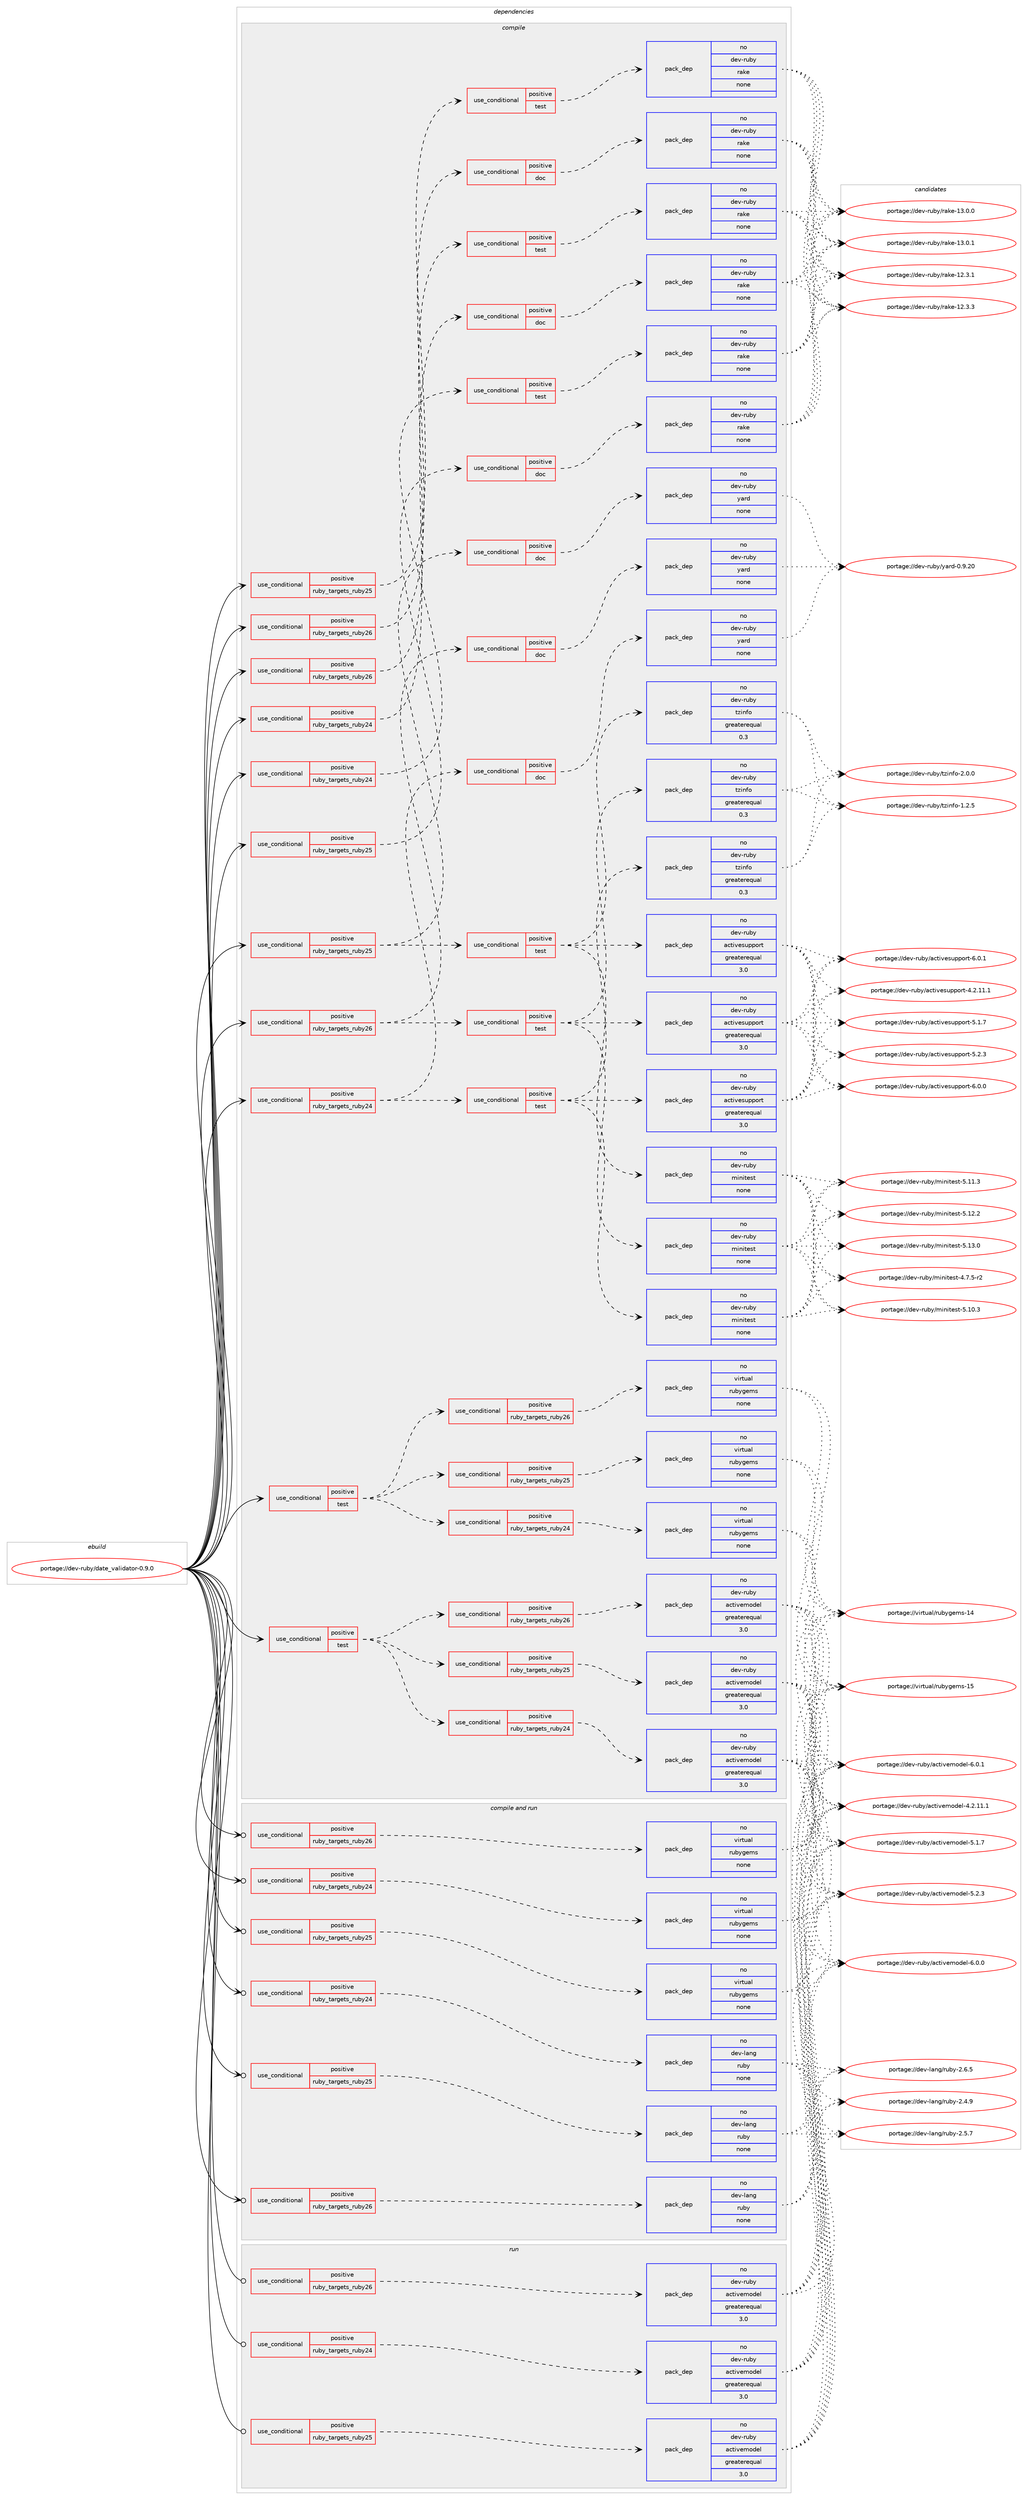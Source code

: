 digraph prolog {

# *************
# Graph options
# *************

newrank=true;
concentrate=true;
compound=true;
graph [rankdir=LR,fontname=Helvetica,fontsize=10,ranksep=1.5];#, ranksep=2.5, nodesep=0.2];
edge  [arrowhead=vee];
node  [fontname=Helvetica,fontsize=10];

# **********
# The ebuild
# **********

subgraph cluster_leftcol {
color=gray;
rank=same;
label=<<i>ebuild</i>>;
id [label="portage://dev-ruby/date_validator-0.9.0", color=red, width=4, href="../dev-ruby/date_validator-0.9.0.svg"];
}

# ****************
# The dependencies
# ****************

subgraph cluster_midcol {
color=gray;
label=<<i>dependencies</i>>;
subgraph cluster_compile {
fillcolor="#eeeeee";
style=filled;
label=<<i>compile</i>>;
subgraph cond50348 {
dependency217628 [label=<<TABLE BORDER="0" CELLBORDER="1" CELLSPACING="0" CELLPADDING="4"><TR><TD ROWSPAN="3" CELLPADDING="10">use_conditional</TD></TR><TR><TD>positive</TD></TR><TR><TD>ruby_targets_ruby24</TD></TR></TABLE>>, shape=none, color=red];
subgraph cond50349 {
dependency217629 [label=<<TABLE BORDER="0" CELLBORDER="1" CELLSPACING="0" CELLPADDING="4"><TR><TD ROWSPAN="3" CELLPADDING="10">use_conditional</TD></TR><TR><TD>positive</TD></TR><TR><TD>doc</TD></TR></TABLE>>, shape=none, color=red];
subgraph pack163799 {
dependency217630 [label=<<TABLE BORDER="0" CELLBORDER="1" CELLSPACING="0" CELLPADDING="4" WIDTH="220"><TR><TD ROWSPAN="6" CELLPADDING="30">pack_dep</TD></TR><TR><TD WIDTH="110">no</TD></TR><TR><TD>dev-ruby</TD></TR><TR><TD>rake</TD></TR><TR><TD>none</TD></TR><TR><TD></TD></TR></TABLE>>, shape=none, color=blue];
}
dependency217629:e -> dependency217630:w [weight=20,style="dashed",arrowhead="vee"];
}
dependency217628:e -> dependency217629:w [weight=20,style="dashed",arrowhead="vee"];
}
id:e -> dependency217628:w [weight=20,style="solid",arrowhead="vee"];
subgraph cond50350 {
dependency217631 [label=<<TABLE BORDER="0" CELLBORDER="1" CELLSPACING="0" CELLPADDING="4"><TR><TD ROWSPAN="3" CELLPADDING="10">use_conditional</TD></TR><TR><TD>positive</TD></TR><TR><TD>ruby_targets_ruby24</TD></TR></TABLE>>, shape=none, color=red];
subgraph cond50351 {
dependency217632 [label=<<TABLE BORDER="0" CELLBORDER="1" CELLSPACING="0" CELLPADDING="4"><TR><TD ROWSPAN="3" CELLPADDING="10">use_conditional</TD></TR><TR><TD>positive</TD></TR><TR><TD>test</TD></TR></TABLE>>, shape=none, color=red];
subgraph pack163800 {
dependency217633 [label=<<TABLE BORDER="0" CELLBORDER="1" CELLSPACING="0" CELLPADDING="4" WIDTH="220"><TR><TD ROWSPAN="6" CELLPADDING="30">pack_dep</TD></TR><TR><TD WIDTH="110">no</TD></TR><TR><TD>dev-ruby</TD></TR><TR><TD>minitest</TD></TR><TR><TD>none</TD></TR><TR><TD></TD></TR></TABLE>>, shape=none, color=blue];
}
dependency217632:e -> dependency217633:w [weight=20,style="dashed",arrowhead="vee"];
subgraph pack163801 {
dependency217634 [label=<<TABLE BORDER="0" CELLBORDER="1" CELLSPACING="0" CELLPADDING="4" WIDTH="220"><TR><TD ROWSPAN="6" CELLPADDING="30">pack_dep</TD></TR><TR><TD WIDTH="110">no</TD></TR><TR><TD>dev-ruby</TD></TR><TR><TD>tzinfo</TD></TR><TR><TD>greaterequal</TD></TR><TR><TD>0.3</TD></TR></TABLE>>, shape=none, color=blue];
}
dependency217632:e -> dependency217634:w [weight=20,style="dashed",arrowhead="vee"];
subgraph pack163802 {
dependency217635 [label=<<TABLE BORDER="0" CELLBORDER="1" CELLSPACING="0" CELLPADDING="4" WIDTH="220"><TR><TD ROWSPAN="6" CELLPADDING="30">pack_dep</TD></TR><TR><TD WIDTH="110">no</TD></TR><TR><TD>dev-ruby</TD></TR><TR><TD>activesupport</TD></TR><TR><TD>greaterequal</TD></TR><TR><TD>3.0</TD></TR></TABLE>>, shape=none, color=blue];
}
dependency217632:e -> dependency217635:w [weight=20,style="dashed",arrowhead="vee"];
}
dependency217631:e -> dependency217632:w [weight=20,style="dashed",arrowhead="vee"];
subgraph cond50352 {
dependency217636 [label=<<TABLE BORDER="0" CELLBORDER="1" CELLSPACING="0" CELLPADDING="4"><TR><TD ROWSPAN="3" CELLPADDING="10">use_conditional</TD></TR><TR><TD>positive</TD></TR><TR><TD>doc</TD></TR></TABLE>>, shape=none, color=red];
subgraph pack163803 {
dependency217637 [label=<<TABLE BORDER="0" CELLBORDER="1" CELLSPACING="0" CELLPADDING="4" WIDTH="220"><TR><TD ROWSPAN="6" CELLPADDING="30">pack_dep</TD></TR><TR><TD WIDTH="110">no</TD></TR><TR><TD>dev-ruby</TD></TR><TR><TD>yard</TD></TR><TR><TD>none</TD></TR><TR><TD></TD></TR></TABLE>>, shape=none, color=blue];
}
dependency217636:e -> dependency217637:w [weight=20,style="dashed",arrowhead="vee"];
}
dependency217631:e -> dependency217636:w [weight=20,style="dashed",arrowhead="vee"];
}
id:e -> dependency217631:w [weight=20,style="solid",arrowhead="vee"];
subgraph cond50353 {
dependency217638 [label=<<TABLE BORDER="0" CELLBORDER="1" CELLSPACING="0" CELLPADDING="4"><TR><TD ROWSPAN="3" CELLPADDING="10">use_conditional</TD></TR><TR><TD>positive</TD></TR><TR><TD>ruby_targets_ruby24</TD></TR></TABLE>>, shape=none, color=red];
subgraph cond50354 {
dependency217639 [label=<<TABLE BORDER="0" CELLBORDER="1" CELLSPACING="0" CELLPADDING="4"><TR><TD ROWSPAN="3" CELLPADDING="10">use_conditional</TD></TR><TR><TD>positive</TD></TR><TR><TD>test</TD></TR></TABLE>>, shape=none, color=red];
subgraph pack163804 {
dependency217640 [label=<<TABLE BORDER="0" CELLBORDER="1" CELLSPACING="0" CELLPADDING="4" WIDTH="220"><TR><TD ROWSPAN="6" CELLPADDING="30">pack_dep</TD></TR><TR><TD WIDTH="110">no</TD></TR><TR><TD>dev-ruby</TD></TR><TR><TD>rake</TD></TR><TR><TD>none</TD></TR><TR><TD></TD></TR></TABLE>>, shape=none, color=blue];
}
dependency217639:e -> dependency217640:w [weight=20,style="dashed",arrowhead="vee"];
}
dependency217638:e -> dependency217639:w [weight=20,style="dashed",arrowhead="vee"];
}
id:e -> dependency217638:w [weight=20,style="solid",arrowhead="vee"];
subgraph cond50355 {
dependency217641 [label=<<TABLE BORDER="0" CELLBORDER="1" CELLSPACING="0" CELLPADDING="4"><TR><TD ROWSPAN="3" CELLPADDING="10">use_conditional</TD></TR><TR><TD>positive</TD></TR><TR><TD>ruby_targets_ruby25</TD></TR></TABLE>>, shape=none, color=red];
subgraph cond50356 {
dependency217642 [label=<<TABLE BORDER="0" CELLBORDER="1" CELLSPACING="0" CELLPADDING="4"><TR><TD ROWSPAN="3" CELLPADDING="10">use_conditional</TD></TR><TR><TD>positive</TD></TR><TR><TD>doc</TD></TR></TABLE>>, shape=none, color=red];
subgraph pack163805 {
dependency217643 [label=<<TABLE BORDER="0" CELLBORDER="1" CELLSPACING="0" CELLPADDING="4" WIDTH="220"><TR><TD ROWSPAN="6" CELLPADDING="30">pack_dep</TD></TR><TR><TD WIDTH="110">no</TD></TR><TR><TD>dev-ruby</TD></TR><TR><TD>rake</TD></TR><TR><TD>none</TD></TR><TR><TD></TD></TR></TABLE>>, shape=none, color=blue];
}
dependency217642:e -> dependency217643:w [weight=20,style="dashed",arrowhead="vee"];
}
dependency217641:e -> dependency217642:w [weight=20,style="dashed",arrowhead="vee"];
}
id:e -> dependency217641:w [weight=20,style="solid",arrowhead="vee"];
subgraph cond50357 {
dependency217644 [label=<<TABLE BORDER="0" CELLBORDER="1" CELLSPACING="0" CELLPADDING="4"><TR><TD ROWSPAN="3" CELLPADDING="10">use_conditional</TD></TR><TR><TD>positive</TD></TR><TR><TD>ruby_targets_ruby25</TD></TR></TABLE>>, shape=none, color=red];
subgraph cond50358 {
dependency217645 [label=<<TABLE BORDER="0" CELLBORDER="1" CELLSPACING="0" CELLPADDING="4"><TR><TD ROWSPAN="3" CELLPADDING="10">use_conditional</TD></TR><TR><TD>positive</TD></TR><TR><TD>test</TD></TR></TABLE>>, shape=none, color=red];
subgraph pack163806 {
dependency217646 [label=<<TABLE BORDER="0" CELLBORDER="1" CELLSPACING="0" CELLPADDING="4" WIDTH="220"><TR><TD ROWSPAN="6" CELLPADDING="30">pack_dep</TD></TR><TR><TD WIDTH="110">no</TD></TR><TR><TD>dev-ruby</TD></TR><TR><TD>minitest</TD></TR><TR><TD>none</TD></TR><TR><TD></TD></TR></TABLE>>, shape=none, color=blue];
}
dependency217645:e -> dependency217646:w [weight=20,style="dashed",arrowhead="vee"];
subgraph pack163807 {
dependency217647 [label=<<TABLE BORDER="0" CELLBORDER="1" CELLSPACING="0" CELLPADDING="4" WIDTH="220"><TR><TD ROWSPAN="6" CELLPADDING="30">pack_dep</TD></TR><TR><TD WIDTH="110">no</TD></TR><TR><TD>dev-ruby</TD></TR><TR><TD>tzinfo</TD></TR><TR><TD>greaterequal</TD></TR><TR><TD>0.3</TD></TR></TABLE>>, shape=none, color=blue];
}
dependency217645:e -> dependency217647:w [weight=20,style="dashed",arrowhead="vee"];
subgraph pack163808 {
dependency217648 [label=<<TABLE BORDER="0" CELLBORDER="1" CELLSPACING="0" CELLPADDING="4" WIDTH="220"><TR><TD ROWSPAN="6" CELLPADDING="30">pack_dep</TD></TR><TR><TD WIDTH="110">no</TD></TR><TR><TD>dev-ruby</TD></TR><TR><TD>activesupport</TD></TR><TR><TD>greaterequal</TD></TR><TR><TD>3.0</TD></TR></TABLE>>, shape=none, color=blue];
}
dependency217645:e -> dependency217648:w [weight=20,style="dashed",arrowhead="vee"];
}
dependency217644:e -> dependency217645:w [weight=20,style="dashed",arrowhead="vee"];
subgraph cond50359 {
dependency217649 [label=<<TABLE BORDER="0" CELLBORDER="1" CELLSPACING="0" CELLPADDING="4"><TR><TD ROWSPAN="3" CELLPADDING="10">use_conditional</TD></TR><TR><TD>positive</TD></TR><TR><TD>doc</TD></TR></TABLE>>, shape=none, color=red];
subgraph pack163809 {
dependency217650 [label=<<TABLE BORDER="0" CELLBORDER="1" CELLSPACING="0" CELLPADDING="4" WIDTH="220"><TR><TD ROWSPAN="6" CELLPADDING="30">pack_dep</TD></TR><TR><TD WIDTH="110">no</TD></TR><TR><TD>dev-ruby</TD></TR><TR><TD>yard</TD></TR><TR><TD>none</TD></TR><TR><TD></TD></TR></TABLE>>, shape=none, color=blue];
}
dependency217649:e -> dependency217650:w [weight=20,style="dashed",arrowhead="vee"];
}
dependency217644:e -> dependency217649:w [weight=20,style="dashed",arrowhead="vee"];
}
id:e -> dependency217644:w [weight=20,style="solid",arrowhead="vee"];
subgraph cond50360 {
dependency217651 [label=<<TABLE BORDER="0" CELLBORDER="1" CELLSPACING="0" CELLPADDING="4"><TR><TD ROWSPAN="3" CELLPADDING="10">use_conditional</TD></TR><TR><TD>positive</TD></TR><TR><TD>ruby_targets_ruby25</TD></TR></TABLE>>, shape=none, color=red];
subgraph cond50361 {
dependency217652 [label=<<TABLE BORDER="0" CELLBORDER="1" CELLSPACING="0" CELLPADDING="4"><TR><TD ROWSPAN="3" CELLPADDING="10">use_conditional</TD></TR><TR><TD>positive</TD></TR><TR><TD>test</TD></TR></TABLE>>, shape=none, color=red];
subgraph pack163810 {
dependency217653 [label=<<TABLE BORDER="0" CELLBORDER="1" CELLSPACING="0" CELLPADDING="4" WIDTH="220"><TR><TD ROWSPAN="6" CELLPADDING="30">pack_dep</TD></TR><TR><TD WIDTH="110">no</TD></TR><TR><TD>dev-ruby</TD></TR><TR><TD>rake</TD></TR><TR><TD>none</TD></TR><TR><TD></TD></TR></TABLE>>, shape=none, color=blue];
}
dependency217652:e -> dependency217653:w [weight=20,style="dashed",arrowhead="vee"];
}
dependency217651:e -> dependency217652:w [weight=20,style="dashed",arrowhead="vee"];
}
id:e -> dependency217651:w [weight=20,style="solid",arrowhead="vee"];
subgraph cond50362 {
dependency217654 [label=<<TABLE BORDER="0" CELLBORDER="1" CELLSPACING="0" CELLPADDING="4"><TR><TD ROWSPAN="3" CELLPADDING="10">use_conditional</TD></TR><TR><TD>positive</TD></TR><TR><TD>ruby_targets_ruby26</TD></TR></TABLE>>, shape=none, color=red];
subgraph cond50363 {
dependency217655 [label=<<TABLE BORDER="0" CELLBORDER="1" CELLSPACING="0" CELLPADDING="4"><TR><TD ROWSPAN="3" CELLPADDING="10">use_conditional</TD></TR><TR><TD>positive</TD></TR><TR><TD>doc</TD></TR></TABLE>>, shape=none, color=red];
subgraph pack163811 {
dependency217656 [label=<<TABLE BORDER="0" CELLBORDER="1" CELLSPACING="0" CELLPADDING="4" WIDTH="220"><TR><TD ROWSPAN="6" CELLPADDING="30">pack_dep</TD></TR><TR><TD WIDTH="110">no</TD></TR><TR><TD>dev-ruby</TD></TR><TR><TD>rake</TD></TR><TR><TD>none</TD></TR><TR><TD></TD></TR></TABLE>>, shape=none, color=blue];
}
dependency217655:e -> dependency217656:w [weight=20,style="dashed",arrowhead="vee"];
}
dependency217654:e -> dependency217655:w [weight=20,style="dashed",arrowhead="vee"];
}
id:e -> dependency217654:w [weight=20,style="solid",arrowhead="vee"];
subgraph cond50364 {
dependency217657 [label=<<TABLE BORDER="0" CELLBORDER="1" CELLSPACING="0" CELLPADDING="4"><TR><TD ROWSPAN="3" CELLPADDING="10">use_conditional</TD></TR><TR><TD>positive</TD></TR><TR><TD>ruby_targets_ruby26</TD></TR></TABLE>>, shape=none, color=red];
subgraph cond50365 {
dependency217658 [label=<<TABLE BORDER="0" CELLBORDER="1" CELLSPACING="0" CELLPADDING="4"><TR><TD ROWSPAN="3" CELLPADDING="10">use_conditional</TD></TR><TR><TD>positive</TD></TR><TR><TD>test</TD></TR></TABLE>>, shape=none, color=red];
subgraph pack163812 {
dependency217659 [label=<<TABLE BORDER="0" CELLBORDER="1" CELLSPACING="0" CELLPADDING="4" WIDTH="220"><TR><TD ROWSPAN="6" CELLPADDING="30">pack_dep</TD></TR><TR><TD WIDTH="110">no</TD></TR><TR><TD>dev-ruby</TD></TR><TR><TD>minitest</TD></TR><TR><TD>none</TD></TR><TR><TD></TD></TR></TABLE>>, shape=none, color=blue];
}
dependency217658:e -> dependency217659:w [weight=20,style="dashed",arrowhead="vee"];
subgraph pack163813 {
dependency217660 [label=<<TABLE BORDER="0" CELLBORDER="1" CELLSPACING="0" CELLPADDING="4" WIDTH="220"><TR><TD ROWSPAN="6" CELLPADDING="30">pack_dep</TD></TR><TR><TD WIDTH="110">no</TD></TR><TR><TD>dev-ruby</TD></TR><TR><TD>tzinfo</TD></TR><TR><TD>greaterequal</TD></TR><TR><TD>0.3</TD></TR></TABLE>>, shape=none, color=blue];
}
dependency217658:e -> dependency217660:w [weight=20,style="dashed",arrowhead="vee"];
subgraph pack163814 {
dependency217661 [label=<<TABLE BORDER="0" CELLBORDER="1" CELLSPACING="0" CELLPADDING="4" WIDTH="220"><TR><TD ROWSPAN="6" CELLPADDING="30">pack_dep</TD></TR><TR><TD WIDTH="110">no</TD></TR><TR><TD>dev-ruby</TD></TR><TR><TD>activesupport</TD></TR><TR><TD>greaterequal</TD></TR><TR><TD>3.0</TD></TR></TABLE>>, shape=none, color=blue];
}
dependency217658:e -> dependency217661:w [weight=20,style="dashed",arrowhead="vee"];
}
dependency217657:e -> dependency217658:w [weight=20,style="dashed",arrowhead="vee"];
subgraph cond50366 {
dependency217662 [label=<<TABLE BORDER="0" CELLBORDER="1" CELLSPACING="0" CELLPADDING="4"><TR><TD ROWSPAN="3" CELLPADDING="10">use_conditional</TD></TR><TR><TD>positive</TD></TR><TR><TD>doc</TD></TR></TABLE>>, shape=none, color=red];
subgraph pack163815 {
dependency217663 [label=<<TABLE BORDER="0" CELLBORDER="1" CELLSPACING="0" CELLPADDING="4" WIDTH="220"><TR><TD ROWSPAN="6" CELLPADDING="30">pack_dep</TD></TR><TR><TD WIDTH="110">no</TD></TR><TR><TD>dev-ruby</TD></TR><TR><TD>yard</TD></TR><TR><TD>none</TD></TR><TR><TD></TD></TR></TABLE>>, shape=none, color=blue];
}
dependency217662:e -> dependency217663:w [weight=20,style="dashed",arrowhead="vee"];
}
dependency217657:e -> dependency217662:w [weight=20,style="dashed",arrowhead="vee"];
}
id:e -> dependency217657:w [weight=20,style="solid",arrowhead="vee"];
subgraph cond50367 {
dependency217664 [label=<<TABLE BORDER="0" CELLBORDER="1" CELLSPACING="0" CELLPADDING="4"><TR><TD ROWSPAN="3" CELLPADDING="10">use_conditional</TD></TR><TR><TD>positive</TD></TR><TR><TD>ruby_targets_ruby26</TD></TR></TABLE>>, shape=none, color=red];
subgraph cond50368 {
dependency217665 [label=<<TABLE BORDER="0" CELLBORDER="1" CELLSPACING="0" CELLPADDING="4"><TR><TD ROWSPAN="3" CELLPADDING="10">use_conditional</TD></TR><TR><TD>positive</TD></TR><TR><TD>test</TD></TR></TABLE>>, shape=none, color=red];
subgraph pack163816 {
dependency217666 [label=<<TABLE BORDER="0" CELLBORDER="1" CELLSPACING="0" CELLPADDING="4" WIDTH="220"><TR><TD ROWSPAN="6" CELLPADDING="30">pack_dep</TD></TR><TR><TD WIDTH="110">no</TD></TR><TR><TD>dev-ruby</TD></TR><TR><TD>rake</TD></TR><TR><TD>none</TD></TR><TR><TD></TD></TR></TABLE>>, shape=none, color=blue];
}
dependency217665:e -> dependency217666:w [weight=20,style="dashed",arrowhead="vee"];
}
dependency217664:e -> dependency217665:w [weight=20,style="dashed",arrowhead="vee"];
}
id:e -> dependency217664:w [weight=20,style="solid",arrowhead="vee"];
subgraph cond50369 {
dependency217667 [label=<<TABLE BORDER="0" CELLBORDER="1" CELLSPACING="0" CELLPADDING="4"><TR><TD ROWSPAN="3" CELLPADDING="10">use_conditional</TD></TR><TR><TD>positive</TD></TR><TR><TD>test</TD></TR></TABLE>>, shape=none, color=red];
subgraph cond50370 {
dependency217668 [label=<<TABLE BORDER="0" CELLBORDER="1" CELLSPACING="0" CELLPADDING="4"><TR><TD ROWSPAN="3" CELLPADDING="10">use_conditional</TD></TR><TR><TD>positive</TD></TR><TR><TD>ruby_targets_ruby24</TD></TR></TABLE>>, shape=none, color=red];
subgraph pack163817 {
dependency217669 [label=<<TABLE BORDER="0" CELLBORDER="1" CELLSPACING="0" CELLPADDING="4" WIDTH="220"><TR><TD ROWSPAN="6" CELLPADDING="30">pack_dep</TD></TR><TR><TD WIDTH="110">no</TD></TR><TR><TD>dev-ruby</TD></TR><TR><TD>activemodel</TD></TR><TR><TD>greaterequal</TD></TR><TR><TD>3.0</TD></TR></TABLE>>, shape=none, color=blue];
}
dependency217668:e -> dependency217669:w [weight=20,style="dashed",arrowhead="vee"];
}
dependency217667:e -> dependency217668:w [weight=20,style="dashed",arrowhead="vee"];
subgraph cond50371 {
dependency217670 [label=<<TABLE BORDER="0" CELLBORDER="1" CELLSPACING="0" CELLPADDING="4"><TR><TD ROWSPAN="3" CELLPADDING="10">use_conditional</TD></TR><TR><TD>positive</TD></TR><TR><TD>ruby_targets_ruby25</TD></TR></TABLE>>, shape=none, color=red];
subgraph pack163818 {
dependency217671 [label=<<TABLE BORDER="0" CELLBORDER="1" CELLSPACING="0" CELLPADDING="4" WIDTH="220"><TR><TD ROWSPAN="6" CELLPADDING="30">pack_dep</TD></TR><TR><TD WIDTH="110">no</TD></TR><TR><TD>dev-ruby</TD></TR><TR><TD>activemodel</TD></TR><TR><TD>greaterequal</TD></TR><TR><TD>3.0</TD></TR></TABLE>>, shape=none, color=blue];
}
dependency217670:e -> dependency217671:w [weight=20,style="dashed",arrowhead="vee"];
}
dependency217667:e -> dependency217670:w [weight=20,style="dashed",arrowhead="vee"];
subgraph cond50372 {
dependency217672 [label=<<TABLE BORDER="0" CELLBORDER="1" CELLSPACING="0" CELLPADDING="4"><TR><TD ROWSPAN="3" CELLPADDING="10">use_conditional</TD></TR><TR><TD>positive</TD></TR><TR><TD>ruby_targets_ruby26</TD></TR></TABLE>>, shape=none, color=red];
subgraph pack163819 {
dependency217673 [label=<<TABLE BORDER="0" CELLBORDER="1" CELLSPACING="0" CELLPADDING="4" WIDTH="220"><TR><TD ROWSPAN="6" CELLPADDING="30">pack_dep</TD></TR><TR><TD WIDTH="110">no</TD></TR><TR><TD>dev-ruby</TD></TR><TR><TD>activemodel</TD></TR><TR><TD>greaterequal</TD></TR><TR><TD>3.0</TD></TR></TABLE>>, shape=none, color=blue];
}
dependency217672:e -> dependency217673:w [weight=20,style="dashed",arrowhead="vee"];
}
dependency217667:e -> dependency217672:w [weight=20,style="dashed",arrowhead="vee"];
}
id:e -> dependency217667:w [weight=20,style="solid",arrowhead="vee"];
subgraph cond50373 {
dependency217674 [label=<<TABLE BORDER="0" CELLBORDER="1" CELLSPACING="0" CELLPADDING="4"><TR><TD ROWSPAN="3" CELLPADDING="10">use_conditional</TD></TR><TR><TD>positive</TD></TR><TR><TD>test</TD></TR></TABLE>>, shape=none, color=red];
subgraph cond50374 {
dependency217675 [label=<<TABLE BORDER="0" CELLBORDER="1" CELLSPACING="0" CELLPADDING="4"><TR><TD ROWSPAN="3" CELLPADDING="10">use_conditional</TD></TR><TR><TD>positive</TD></TR><TR><TD>ruby_targets_ruby24</TD></TR></TABLE>>, shape=none, color=red];
subgraph pack163820 {
dependency217676 [label=<<TABLE BORDER="0" CELLBORDER="1" CELLSPACING="0" CELLPADDING="4" WIDTH="220"><TR><TD ROWSPAN="6" CELLPADDING="30">pack_dep</TD></TR><TR><TD WIDTH="110">no</TD></TR><TR><TD>virtual</TD></TR><TR><TD>rubygems</TD></TR><TR><TD>none</TD></TR><TR><TD></TD></TR></TABLE>>, shape=none, color=blue];
}
dependency217675:e -> dependency217676:w [weight=20,style="dashed",arrowhead="vee"];
}
dependency217674:e -> dependency217675:w [weight=20,style="dashed",arrowhead="vee"];
subgraph cond50375 {
dependency217677 [label=<<TABLE BORDER="0" CELLBORDER="1" CELLSPACING="0" CELLPADDING="4"><TR><TD ROWSPAN="3" CELLPADDING="10">use_conditional</TD></TR><TR><TD>positive</TD></TR><TR><TD>ruby_targets_ruby25</TD></TR></TABLE>>, shape=none, color=red];
subgraph pack163821 {
dependency217678 [label=<<TABLE BORDER="0" CELLBORDER="1" CELLSPACING="0" CELLPADDING="4" WIDTH="220"><TR><TD ROWSPAN="6" CELLPADDING="30">pack_dep</TD></TR><TR><TD WIDTH="110">no</TD></TR><TR><TD>virtual</TD></TR><TR><TD>rubygems</TD></TR><TR><TD>none</TD></TR><TR><TD></TD></TR></TABLE>>, shape=none, color=blue];
}
dependency217677:e -> dependency217678:w [weight=20,style="dashed",arrowhead="vee"];
}
dependency217674:e -> dependency217677:w [weight=20,style="dashed",arrowhead="vee"];
subgraph cond50376 {
dependency217679 [label=<<TABLE BORDER="0" CELLBORDER="1" CELLSPACING="0" CELLPADDING="4"><TR><TD ROWSPAN="3" CELLPADDING="10">use_conditional</TD></TR><TR><TD>positive</TD></TR><TR><TD>ruby_targets_ruby26</TD></TR></TABLE>>, shape=none, color=red];
subgraph pack163822 {
dependency217680 [label=<<TABLE BORDER="0" CELLBORDER="1" CELLSPACING="0" CELLPADDING="4" WIDTH="220"><TR><TD ROWSPAN="6" CELLPADDING="30">pack_dep</TD></TR><TR><TD WIDTH="110">no</TD></TR><TR><TD>virtual</TD></TR><TR><TD>rubygems</TD></TR><TR><TD>none</TD></TR><TR><TD></TD></TR></TABLE>>, shape=none, color=blue];
}
dependency217679:e -> dependency217680:w [weight=20,style="dashed",arrowhead="vee"];
}
dependency217674:e -> dependency217679:w [weight=20,style="dashed",arrowhead="vee"];
}
id:e -> dependency217674:w [weight=20,style="solid",arrowhead="vee"];
}
subgraph cluster_compileandrun {
fillcolor="#eeeeee";
style=filled;
label=<<i>compile and run</i>>;
subgraph cond50377 {
dependency217681 [label=<<TABLE BORDER="0" CELLBORDER="1" CELLSPACING="0" CELLPADDING="4"><TR><TD ROWSPAN="3" CELLPADDING="10">use_conditional</TD></TR><TR><TD>positive</TD></TR><TR><TD>ruby_targets_ruby24</TD></TR></TABLE>>, shape=none, color=red];
subgraph pack163823 {
dependency217682 [label=<<TABLE BORDER="0" CELLBORDER="1" CELLSPACING="0" CELLPADDING="4" WIDTH="220"><TR><TD ROWSPAN="6" CELLPADDING="30">pack_dep</TD></TR><TR><TD WIDTH="110">no</TD></TR><TR><TD>dev-lang</TD></TR><TR><TD>ruby</TD></TR><TR><TD>none</TD></TR><TR><TD></TD></TR></TABLE>>, shape=none, color=blue];
}
dependency217681:e -> dependency217682:w [weight=20,style="dashed",arrowhead="vee"];
}
id:e -> dependency217681:w [weight=20,style="solid",arrowhead="odotvee"];
subgraph cond50378 {
dependency217683 [label=<<TABLE BORDER="0" CELLBORDER="1" CELLSPACING="0" CELLPADDING="4"><TR><TD ROWSPAN="3" CELLPADDING="10">use_conditional</TD></TR><TR><TD>positive</TD></TR><TR><TD>ruby_targets_ruby24</TD></TR></TABLE>>, shape=none, color=red];
subgraph pack163824 {
dependency217684 [label=<<TABLE BORDER="0" CELLBORDER="1" CELLSPACING="0" CELLPADDING="4" WIDTH="220"><TR><TD ROWSPAN="6" CELLPADDING="30">pack_dep</TD></TR><TR><TD WIDTH="110">no</TD></TR><TR><TD>virtual</TD></TR><TR><TD>rubygems</TD></TR><TR><TD>none</TD></TR><TR><TD></TD></TR></TABLE>>, shape=none, color=blue];
}
dependency217683:e -> dependency217684:w [weight=20,style="dashed",arrowhead="vee"];
}
id:e -> dependency217683:w [weight=20,style="solid",arrowhead="odotvee"];
subgraph cond50379 {
dependency217685 [label=<<TABLE BORDER="0" CELLBORDER="1" CELLSPACING="0" CELLPADDING="4"><TR><TD ROWSPAN="3" CELLPADDING="10">use_conditional</TD></TR><TR><TD>positive</TD></TR><TR><TD>ruby_targets_ruby25</TD></TR></TABLE>>, shape=none, color=red];
subgraph pack163825 {
dependency217686 [label=<<TABLE BORDER="0" CELLBORDER="1" CELLSPACING="0" CELLPADDING="4" WIDTH="220"><TR><TD ROWSPAN="6" CELLPADDING="30">pack_dep</TD></TR><TR><TD WIDTH="110">no</TD></TR><TR><TD>dev-lang</TD></TR><TR><TD>ruby</TD></TR><TR><TD>none</TD></TR><TR><TD></TD></TR></TABLE>>, shape=none, color=blue];
}
dependency217685:e -> dependency217686:w [weight=20,style="dashed",arrowhead="vee"];
}
id:e -> dependency217685:w [weight=20,style="solid",arrowhead="odotvee"];
subgraph cond50380 {
dependency217687 [label=<<TABLE BORDER="0" CELLBORDER="1" CELLSPACING="0" CELLPADDING="4"><TR><TD ROWSPAN="3" CELLPADDING="10">use_conditional</TD></TR><TR><TD>positive</TD></TR><TR><TD>ruby_targets_ruby25</TD></TR></TABLE>>, shape=none, color=red];
subgraph pack163826 {
dependency217688 [label=<<TABLE BORDER="0" CELLBORDER="1" CELLSPACING="0" CELLPADDING="4" WIDTH="220"><TR><TD ROWSPAN="6" CELLPADDING="30">pack_dep</TD></TR><TR><TD WIDTH="110">no</TD></TR><TR><TD>virtual</TD></TR><TR><TD>rubygems</TD></TR><TR><TD>none</TD></TR><TR><TD></TD></TR></TABLE>>, shape=none, color=blue];
}
dependency217687:e -> dependency217688:w [weight=20,style="dashed",arrowhead="vee"];
}
id:e -> dependency217687:w [weight=20,style="solid",arrowhead="odotvee"];
subgraph cond50381 {
dependency217689 [label=<<TABLE BORDER="0" CELLBORDER="1" CELLSPACING="0" CELLPADDING="4"><TR><TD ROWSPAN="3" CELLPADDING="10">use_conditional</TD></TR><TR><TD>positive</TD></TR><TR><TD>ruby_targets_ruby26</TD></TR></TABLE>>, shape=none, color=red];
subgraph pack163827 {
dependency217690 [label=<<TABLE BORDER="0" CELLBORDER="1" CELLSPACING="0" CELLPADDING="4" WIDTH="220"><TR><TD ROWSPAN="6" CELLPADDING="30">pack_dep</TD></TR><TR><TD WIDTH="110">no</TD></TR><TR><TD>dev-lang</TD></TR><TR><TD>ruby</TD></TR><TR><TD>none</TD></TR><TR><TD></TD></TR></TABLE>>, shape=none, color=blue];
}
dependency217689:e -> dependency217690:w [weight=20,style="dashed",arrowhead="vee"];
}
id:e -> dependency217689:w [weight=20,style="solid",arrowhead="odotvee"];
subgraph cond50382 {
dependency217691 [label=<<TABLE BORDER="0" CELLBORDER="1" CELLSPACING="0" CELLPADDING="4"><TR><TD ROWSPAN="3" CELLPADDING="10">use_conditional</TD></TR><TR><TD>positive</TD></TR><TR><TD>ruby_targets_ruby26</TD></TR></TABLE>>, shape=none, color=red];
subgraph pack163828 {
dependency217692 [label=<<TABLE BORDER="0" CELLBORDER="1" CELLSPACING="0" CELLPADDING="4" WIDTH="220"><TR><TD ROWSPAN="6" CELLPADDING="30">pack_dep</TD></TR><TR><TD WIDTH="110">no</TD></TR><TR><TD>virtual</TD></TR><TR><TD>rubygems</TD></TR><TR><TD>none</TD></TR><TR><TD></TD></TR></TABLE>>, shape=none, color=blue];
}
dependency217691:e -> dependency217692:w [weight=20,style="dashed",arrowhead="vee"];
}
id:e -> dependency217691:w [weight=20,style="solid",arrowhead="odotvee"];
}
subgraph cluster_run {
fillcolor="#eeeeee";
style=filled;
label=<<i>run</i>>;
subgraph cond50383 {
dependency217693 [label=<<TABLE BORDER="0" CELLBORDER="1" CELLSPACING="0" CELLPADDING="4"><TR><TD ROWSPAN="3" CELLPADDING="10">use_conditional</TD></TR><TR><TD>positive</TD></TR><TR><TD>ruby_targets_ruby24</TD></TR></TABLE>>, shape=none, color=red];
subgraph pack163829 {
dependency217694 [label=<<TABLE BORDER="0" CELLBORDER="1" CELLSPACING="0" CELLPADDING="4" WIDTH="220"><TR><TD ROWSPAN="6" CELLPADDING="30">pack_dep</TD></TR><TR><TD WIDTH="110">no</TD></TR><TR><TD>dev-ruby</TD></TR><TR><TD>activemodel</TD></TR><TR><TD>greaterequal</TD></TR><TR><TD>3.0</TD></TR></TABLE>>, shape=none, color=blue];
}
dependency217693:e -> dependency217694:w [weight=20,style="dashed",arrowhead="vee"];
}
id:e -> dependency217693:w [weight=20,style="solid",arrowhead="odot"];
subgraph cond50384 {
dependency217695 [label=<<TABLE BORDER="0" CELLBORDER="1" CELLSPACING="0" CELLPADDING="4"><TR><TD ROWSPAN="3" CELLPADDING="10">use_conditional</TD></TR><TR><TD>positive</TD></TR><TR><TD>ruby_targets_ruby25</TD></TR></TABLE>>, shape=none, color=red];
subgraph pack163830 {
dependency217696 [label=<<TABLE BORDER="0" CELLBORDER="1" CELLSPACING="0" CELLPADDING="4" WIDTH="220"><TR><TD ROWSPAN="6" CELLPADDING="30">pack_dep</TD></TR><TR><TD WIDTH="110">no</TD></TR><TR><TD>dev-ruby</TD></TR><TR><TD>activemodel</TD></TR><TR><TD>greaterequal</TD></TR><TR><TD>3.0</TD></TR></TABLE>>, shape=none, color=blue];
}
dependency217695:e -> dependency217696:w [weight=20,style="dashed",arrowhead="vee"];
}
id:e -> dependency217695:w [weight=20,style="solid",arrowhead="odot"];
subgraph cond50385 {
dependency217697 [label=<<TABLE BORDER="0" CELLBORDER="1" CELLSPACING="0" CELLPADDING="4"><TR><TD ROWSPAN="3" CELLPADDING="10">use_conditional</TD></TR><TR><TD>positive</TD></TR><TR><TD>ruby_targets_ruby26</TD></TR></TABLE>>, shape=none, color=red];
subgraph pack163831 {
dependency217698 [label=<<TABLE BORDER="0" CELLBORDER="1" CELLSPACING="0" CELLPADDING="4" WIDTH="220"><TR><TD ROWSPAN="6" CELLPADDING="30">pack_dep</TD></TR><TR><TD WIDTH="110">no</TD></TR><TR><TD>dev-ruby</TD></TR><TR><TD>activemodel</TD></TR><TR><TD>greaterequal</TD></TR><TR><TD>3.0</TD></TR></TABLE>>, shape=none, color=blue];
}
dependency217697:e -> dependency217698:w [weight=20,style="dashed",arrowhead="vee"];
}
id:e -> dependency217697:w [weight=20,style="solid",arrowhead="odot"];
}
}

# **************
# The candidates
# **************

subgraph cluster_choices {
rank=same;
color=gray;
label=<<i>candidates</i>>;

subgraph choice163799 {
color=black;
nodesep=1;
choiceportage1001011184511411798121471149710710145495046514649 [label="portage://dev-ruby/rake-12.3.1", color=red, width=4,href="../dev-ruby/rake-12.3.1.svg"];
choiceportage1001011184511411798121471149710710145495046514651 [label="portage://dev-ruby/rake-12.3.3", color=red, width=4,href="../dev-ruby/rake-12.3.3.svg"];
choiceportage1001011184511411798121471149710710145495146484648 [label="portage://dev-ruby/rake-13.0.0", color=red, width=4,href="../dev-ruby/rake-13.0.0.svg"];
choiceportage1001011184511411798121471149710710145495146484649 [label="portage://dev-ruby/rake-13.0.1", color=red, width=4,href="../dev-ruby/rake-13.0.1.svg"];
dependency217630:e -> choiceportage1001011184511411798121471149710710145495046514649:w [style=dotted,weight="100"];
dependency217630:e -> choiceportage1001011184511411798121471149710710145495046514651:w [style=dotted,weight="100"];
dependency217630:e -> choiceportage1001011184511411798121471149710710145495146484648:w [style=dotted,weight="100"];
dependency217630:e -> choiceportage1001011184511411798121471149710710145495146484649:w [style=dotted,weight="100"];
}
subgraph choice163800 {
color=black;
nodesep=1;
choiceportage1001011184511411798121471091051101051161011151164552465546534511450 [label="portage://dev-ruby/minitest-4.7.5-r2", color=red, width=4,href="../dev-ruby/minitest-4.7.5-r2.svg"];
choiceportage10010111845114117981214710910511010511610111511645534649484651 [label="portage://dev-ruby/minitest-5.10.3", color=red, width=4,href="../dev-ruby/minitest-5.10.3.svg"];
choiceportage10010111845114117981214710910511010511610111511645534649494651 [label="portage://dev-ruby/minitest-5.11.3", color=red, width=4,href="../dev-ruby/minitest-5.11.3.svg"];
choiceportage10010111845114117981214710910511010511610111511645534649504650 [label="portage://dev-ruby/minitest-5.12.2", color=red, width=4,href="../dev-ruby/minitest-5.12.2.svg"];
choiceportage10010111845114117981214710910511010511610111511645534649514648 [label="portage://dev-ruby/minitest-5.13.0", color=red, width=4,href="../dev-ruby/minitest-5.13.0.svg"];
dependency217633:e -> choiceportage1001011184511411798121471091051101051161011151164552465546534511450:w [style=dotted,weight="100"];
dependency217633:e -> choiceportage10010111845114117981214710910511010511610111511645534649484651:w [style=dotted,weight="100"];
dependency217633:e -> choiceportage10010111845114117981214710910511010511610111511645534649494651:w [style=dotted,weight="100"];
dependency217633:e -> choiceportage10010111845114117981214710910511010511610111511645534649504650:w [style=dotted,weight="100"];
dependency217633:e -> choiceportage10010111845114117981214710910511010511610111511645534649514648:w [style=dotted,weight="100"];
}
subgraph choice163801 {
color=black;
nodesep=1;
choiceportage100101118451141179812147116122105110102111454946504653 [label="portage://dev-ruby/tzinfo-1.2.5", color=red, width=4,href="../dev-ruby/tzinfo-1.2.5.svg"];
choiceportage100101118451141179812147116122105110102111455046484648 [label="portage://dev-ruby/tzinfo-2.0.0", color=red, width=4,href="../dev-ruby/tzinfo-2.0.0.svg"];
dependency217634:e -> choiceportage100101118451141179812147116122105110102111454946504653:w [style=dotted,weight="100"];
dependency217634:e -> choiceportage100101118451141179812147116122105110102111455046484648:w [style=dotted,weight="100"];
}
subgraph choice163802 {
color=black;
nodesep=1;
choiceportage1001011184511411798121479799116105118101115117112112111114116455246504649494649 [label="portage://dev-ruby/activesupport-4.2.11.1", color=red, width=4,href="../dev-ruby/activesupport-4.2.11.1.svg"];
choiceportage1001011184511411798121479799116105118101115117112112111114116455346494655 [label="portage://dev-ruby/activesupport-5.1.7", color=red, width=4,href="../dev-ruby/activesupport-5.1.7.svg"];
choiceportage1001011184511411798121479799116105118101115117112112111114116455346504651 [label="portage://dev-ruby/activesupport-5.2.3", color=red, width=4,href="../dev-ruby/activesupport-5.2.3.svg"];
choiceportage1001011184511411798121479799116105118101115117112112111114116455446484648 [label="portage://dev-ruby/activesupport-6.0.0", color=red, width=4,href="../dev-ruby/activesupport-6.0.0.svg"];
choiceportage1001011184511411798121479799116105118101115117112112111114116455446484649 [label="portage://dev-ruby/activesupport-6.0.1", color=red, width=4,href="../dev-ruby/activesupport-6.0.1.svg"];
dependency217635:e -> choiceportage1001011184511411798121479799116105118101115117112112111114116455246504649494649:w [style=dotted,weight="100"];
dependency217635:e -> choiceportage1001011184511411798121479799116105118101115117112112111114116455346494655:w [style=dotted,weight="100"];
dependency217635:e -> choiceportage1001011184511411798121479799116105118101115117112112111114116455346504651:w [style=dotted,weight="100"];
dependency217635:e -> choiceportage1001011184511411798121479799116105118101115117112112111114116455446484648:w [style=dotted,weight="100"];
dependency217635:e -> choiceportage1001011184511411798121479799116105118101115117112112111114116455446484649:w [style=dotted,weight="100"];
}
subgraph choice163803 {
color=black;
nodesep=1;
choiceportage1001011184511411798121471219711410045484657465048 [label="portage://dev-ruby/yard-0.9.20", color=red, width=4,href="../dev-ruby/yard-0.9.20.svg"];
dependency217637:e -> choiceportage1001011184511411798121471219711410045484657465048:w [style=dotted,weight="100"];
}
subgraph choice163804 {
color=black;
nodesep=1;
choiceportage1001011184511411798121471149710710145495046514649 [label="portage://dev-ruby/rake-12.3.1", color=red, width=4,href="../dev-ruby/rake-12.3.1.svg"];
choiceportage1001011184511411798121471149710710145495046514651 [label="portage://dev-ruby/rake-12.3.3", color=red, width=4,href="../dev-ruby/rake-12.3.3.svg"];
choiceportage1001011184511411798121471149710710145495146484648 [label="portage://dev-ruby/rake-13.0.0", color=red, width=4,href="../dev-ruby/rake-13.0.0.svg"];
choiceportage1001011184511411798121471149710710145495146484649 [label="portage://dev-ruby/rake-13.0.1", color=red, width=4,href="../dev-ruby/rake-13.0.1.svg"];
dependency217640:e -> choiceportage1001011184511411798121471149710710145495046514649:w [style=dotted,weight="100"];
dependency217640:e -> choiceportage1001011184511411798121471149710710145495046514651:w [style=dotted,weight="100"];
dependency217640:e -> choiceportage1001011184511411798121471149710710145495146484648:w [style=dotted,weight="100"];
dependency217640:e -> choiceportage1001011184511411798121471149710710145495146484649:w [style=dotted,weight="100"];
}
subgraph choice163805 {
color=black;
nodesep=1;
choiceportage1001011184511411798121471149710710145495046514649 [label="portage://dev-ruby/rake-12.3.1", color=red, width=4,href="../dev-ruby/rake-12.3.1.svg"];
choiceportage1001011184511411798121471149710710145495046514651 [label="portage://dev-ruby/rake-12.3.3", color=red, width=4,href="../dev-ruby/rake-12.3.3.svg"];
choiceportage1001011184511411798121471149710710145495146484648 [label="portage://dev-ruby/rake-13.0.0", color=red, width=4,href="../dev-ruby/rake-13.0.0.svg"];
choiceportage1001011184511411798121471149710710145495146484649 [label="portage://dev-ruby/rake-13.0.1", color=red, width=4,href="../dev-ruby/rake-13.0.1.svg"];
dependency217643:e -> choiceportage1001011184511411798121471149710710145495046514649:w [style=dotted,weight="100"];
dependency217643:e -> choiceportage1001011184511411798121471149710710145495046514651:w [style=dotted,weight="100"];
dependency217643:e -> choiceportage1001011184511411798121471149710710145495146484648:w [style=dotted,weight="100"];
dependency217643:e -> choiceportage1001011184511411798121471149710710145495146484649:w [style=dotted,weight="100"];
}
subgraph choice163806 {
color=black;
nodesep=1;
choiceportage1001011184511411798121471091051101051161011151164552465546534511450 [label="portage://dev-ruby/minitest-4.7.5-r2", color=red, width=4,href="../dev-ruby/minitest-4.7.5-r2.svg"];
choiceportage10010111845114117981214710910511010511610111511645534649484651 [label="portage://dev-ruby/minitest-5.10.3", color=red, width=4,href="../dev-ruby/minitest-5.10.3.svg"];
choiceportage10010111845114117981214710910511010511610111511645534649494651 [label="portage://dev-ruby/minitest-5.11.3", color=red, width=4,href="../dev-ruby/minitest-5.11.3.svg"];
choiceportage10010111845114117981214710910511010511610111511645534649504650 [label="portage://dev-ruby/minitest-5.12.2", color=red, width=4,href="../dev-ruby/minitest-5.12.2.svg"];
choiceportage10010111845114117981214710910511010511610111511645534649514648 [label="portage://dev-ruby/minitest-5.13.0", color=red, width=4,href="../dev-ruby/minitest-5.13.0.svg"];
dependency217646:e -> choiceportage1001011184511411798121471091051101051161011151164552465546534511450:w [style=dotted,weight="100"];
dependency217646:e -> choiceportage10010111845114117981214710910511010511610111511645534649484651:w [style=dotted,weight="100"];
dependency217646:e -> choiceportage10010111845114117981214710910511010511610111511645534649494651:w [style=dotted,weight="100"];
dependency217646:e -> choiceportage10010111845114117981214710910511010511610111511645534649504650:w [style=dotted,weight="100"];
dependency217646:e -> choiceportage10010111845114117981214710910511010511610111511645534649514648:w [style=dotted,weight="100"];
}
subgraph choice163807 {
color=black;
nodesep=1;
choiceportage100101118451141179812147116122105110102111454946504653 [label="portage://dev-ruby/tzinfo-1.2.5", color=red, width=4,href="../dev-ruby/tzinfo-1.2.5.svg"];
choiceportage100101118451141179812147116122105110102111455046484648 [label="portage://dev-ruby/tzinfo-2.0.0", color=red, width=4,href="../dev-ruby/tzinfo-2.0.0.svg"];
dependency217647:e -> choiceportage100101118451141179812147116122105110102111454946504653:w [style=dotted,weight="100"];
dependency217647:e -> choiceportage100101118451141179812147116122105110102111455046484648:w [style=dotted,weight="100"];
}
subgraph choice163808 {
color=black;
nodesep=1;
choiceportage1001011184511411798121479799116105118101115117112112111114116455246504649494649 [label="portage://dev-ruby/activesupport-4.2.11.1", color=red, width=4,href="../dev-ruby/activesupport-4.2.11.1.svg"];
choiceportage1001011184511411798121479799116105118101115117112112111114116455346494655 [label="portage://dev-ruby/activesupport-5.1.7", color=red, width=4,href="../dev-ruby/activesupport-5.1.7.svg"];
choiceportage1001011184511411798121479799116105118101115117112112111114116455346504651 [label="portage://dev-ruby/activesupport-5.2.3", color=red, width=4,href="../dev-ruby/activesupport-5.2.3.svg"];
choiceportage1001011184511411798121479799116105118101115117112112111114116455446484648 [label="portage://dev-ruby/activesupport-6.0.0", color=red, width=4,href="../dev-ruby/activesupport-6.0.0.svg"];
choiceportage1001011184511411798121479799116105118101115117112112111114116455446484649 [label="portage://dev-ruby/activesupport-6.0.1", color=red, width=4,href="../dev-ruby/activesupport-6.0.1.svg"];
dependency217648:e -> choiceportage1001011184511411798121479799116105118101115117112112111114116455246504649494649:w [style=dotted,weight="100"];
dependency217648:e -> choiceportage1001011184511411798121479799116105118101115117112112111114116455346494655:w [style=dotted,weight="100"];
dependency217648:e -> choiceportage1001011184511411798121479799116105118101115117112112111114116455346504651:w [style=dotted,weight="100"];
dependency217648:e -> choiceportage1001011184511411798121479799116105118101115117112112111114116455446484648:w [style=dotted,weight="100"];
dependency217648:e -> choiceportage1001011184511411798121479799116105118101115117112112111114116455446484649:w [style=dotted,weight="100"];
}
subgraph choice163809 {
color=black;
nodesep=1;
choiceportage1001011184511411798121471219711410045484657465048 [label="portage://dev-ruby/yard-0.9.20", color=red, width=4,href="../dev-ruby/yard-0.9.20.svg"];
dependency217650:e -> choiceportage1001011184511411798121471219711410045484657465048:w [style=dotted,weight="100"];
}
subgraph choice163810 {
color=black;
nodesep=1;
choiceportage1001011184511411798121471149710710145495046514649 [label="portage://dev-ruby/rake-12.3.1", color=red, width=4,href="../dev-ruby/rake-12.3.1.svg"];
choiceportage1001011184511411798121471149710710145495046514651 [label="portage://dev-ruby/rake-12.3.3", color=red, width=4,href="../dev-ruby/rake-12.3.3.svg"];
choiceportage1001011184511411798121471149710710145495146484648 [label="portage://dev-ruby/rake-13.0.0", color=red, width=4,href="../dev-ruby/rake-13.0.0.svg"];
choiceportage1001011184511411798121471149710710145495146484649 [label="portage://dev-ruby/rake-13.0.1", color=red, width=4,href="../dev-ruby/rake-13.0.1.svg"];
dependency217653:e -> choiceportage1001011184511411798121471149710710145495046514649:w [style=dotted,weight="100"];
dependency217653:e -> choiceportage1001011184511411798121471149710710145495046514651:w [style=dotted,weight="100"];
dependency217653:e -> choiceportage1001011184511411798121471149710710145495146484648:w [style=dotted,weight="100"];
dependency217653:e -> choiceportage1001011184511411798121471149710710145495146484649:w [style=dotted,weight="100"];
}
subgraph choice163811 {
color=black;
nodesep=1;
choiceportage1001011184511411798121471149710710145495046514649 [label="portage://dev-ruby/rake-12.3.1", color=red, width=4,href="../dev-ruby/rake-12.3.1.svg"];
choiceportage1001011184511411798121471149710710145495046514651 [label="portage://dev-ruby/rake-12.3.3", color=red, width=4,href="../dev-ruby/rake-12.3.3.svg"];
choiceportage1001011184511411798121471149710710145495146484648 [label="portage://dev-ruby/rake-13.0.0", color=red, width=4,href="../dev-ruby/rake-13.0.0.svg"];
choiceportage1001011184511411798121471149710710145495146484649 [label="portage://dev-ruby/rake-13.0.1", color=red, width=4,href="../dev-ruby/rake-13.0.1.svg"];
dependency217656:e -> choiceportage1001011184511411798121471149710710145495046514649:w [style=dotted,weight="100"];
dependency217656:e -> choiceportage1001011184511411798121471149710710145495046514651:w [style=dotted,weight="100"];
dependency217656:e -> choiceportage1001011184511411798121471149710710145495146484648:w [style=dotted,weight="100"];
dependency217656:e -> choiceportage1001011184511411798121471149710710145495146484649:w [style=dotted,weight="100"];
}
subgraph choice163812 {
color=black;
nodesep=1;
choiceportage1001011184511411798121471091051101051161011151164552465546534511450 [label="portage://dev-ruby/minitest-4.7.5-r2", color=red, width=4,href="../dev-ruby/minitest-4.7.5-r2.svg"];
choiceportage10010111845114117981214710910511010511610111511645534649484651 [label="portage://dev-ruby/minitest-5.10.3", color=red, width=4,href="../dev-ruby/minitest-5.10.3.svg"];
choiceportage10010111845114117981214710910511010511610111511645534649494651 [label="portage://dev-ruby/minitest-5.11.3", color=red, width=4,href="../dev-ruby/minitest-5.11.3.svg"];
choiceportage10010111845114117981214710910511010511610111511645534649504650 [label="portage://dev-ruby/minitest-5.12.2", color=red, width=4,href="../dev-ruby/minitest-5.12.2.svg"];
choiceportage10010111845114117981214710910511010511610111511645534649514648 [label="portage://dev-ruby/minitest-5.13.0", color=red, width=4,href="../dev-ruby/minitest-5.13.0.svg"];
dependency217659:e -> choiceportage1001011184511411798121471091051101051161011151164552465546534511450:w [style=dotted,weight="100"];
dependency217659:e -> choiceportage10010111845114117981214710910511010511610111511645534649484651:w [style=dotted,weight="100"];
dependency217659:e -> choiceportage10010111845114117981214710910511010511610111511645534649494651:w [style=dotted,weight="100"];
dependency217659:e -> choiceportage10010111845114117981214710910511010511610111511645534649504650:w [style=dotted,weight="100"];
dependency217659:e -> choiceportage10010111845114117981214710910511010511610111511645534649514648:w [style=dotted,weight="100"];
}
subgraph choice163813 {
color=black;
nodesep=1;
choiceportage100101118451141179812147116122105110102111454946504653 [label="portage://dev-ruby/tzinfo-1.2.5", color=red, width=4,href="../dev-ruby/tzinfo-1.2.5.svg"];
choiceportage100101118451141179812147116122105110102111455046484648 [label="portage://dev-ruby/tzinfo-2.0.0", color=red, width=4,href="../dev-ruby/tzinfo-2.0.0.svg"];
dependency217660:e -> choiceportage100101118451141179812147116122105110102111454946504653:w [style=dotted,weight="100"];
dependency217660:e -> choiceportage100101118451141179812147116122105110102111455046484648:w [style=dotted,weight="100"];
}
subgraph choice163814 {
color=black;
nodesep=1;
choiceportage1001011184511411798121479799116105118101115117112112111114116455246504649494649 [label="portage://dev-ruby/activesupport-4.2.11.1", color=red, width=4,href="../dev-ruby/activesupport-4.2.11.1.svg"];
choiceportage1001011184511411798121479799116105118101115117112112111114116455346494655 [label="portage://dev-ruby/activesupport-5.1.7", color=red, width=4,href="../dev-ruby/activesupport-5.1.7.svg"];
choiceportage1001011184511411798121479799116105118101115117112112111114116455346504651 [label="portage://dev-ruby/activesupport-5.2.3", color=red, width=4,href="../dev-ruby/activesupport-5.2.3.svg"];
choiceportage1001011184511411798121479799116105118101115117112112111114116455446484648 [label="portage://dev-ruby/activesupport-6.0.0", color=red, width=4,href="../dev-ruby/activesupport-6.0.0.svg"];
choiceportage1001011184511411798121479799116105118101115117112112111114116455446484649 [label="portage://dev-ruby/activesupport-6.0.1", color=red, width=4,href="../dev-ruby/activesupport-6.0.1.svg"];
dependency217661:e -> choiceportage1001011184511411798121479799116105118101115117112112111114116455246504649494649:w [style=dotted,weight="100"];
dependency217661:e -> choiceportage1001011184511411798121479799116105118101115117112112111114116455346494655:w [style=dotted,weight="100"];
dependency217661:e -> choiceportage1001011184511411798121479799116105118101115117112112111114116455346504651:w [style=dotted,weight="100"];
dependency217661:e -> choiceportage1001011184511411798121479799116105118101115117112112111114116455446484648:w [style=dotted,weight="100"];
dependency217661:e -> choiceportage1001011184511411798121479799116105118101115117112112111114116455446484649:w [style=dotted,weight="100"];
}
subgraph choice163815 {
color=black;
nodesep=1;
choiceportage1001011184511411798121471219711410045484657465048 [label="portage://dev-ruby/yard-0.9.20", color=red, width=4,href="../dev-ruby/yard-0.9.20.svg"];
dependency217663:e -> choiceportage1001011184511411798121471219711410045484657465048:w [style=dotted,weight="100"];
}
subgraph choice163816 {
color=black;
nodesep=1;
choiceportage1001011184511411798121471149710710145495046514649 [label="portage://dev-ruby/rake-12.3.1", color=red, width=4,href="../dev-ruby/rake-12.3.1.svg"];
choiceportage1001011184511411798121471149710710145495046514651 [label="portage://dev-ruby/rake-12.3.3", color=red, width=4,href="../dev-ruby/rake-12.3.3.svg"];
choiceportage1001011184511411798121471149710710145495146484648 [label="portage://dev-ruby/rake-13.0.0", color=red, width=4,href="../dev-ruby/rake-13.0.0.svg"];
choiceportage1001011184511411798121471149710710145495146484649 [label="portage://dev-ruby/rake-13.0.1", color=red, width=4,href="../dev-ruby/rake-13.0.1.svg"];
dependency217666:e -> choiceportage1001011184511411798121471149710710145495046514649:w [style=dotted,weight="100"];
dependency217666:e -> choiceportage1001011184511411798121471149710710145495046514651:w [style=dotted,weight="100"];
dependency217666:e -> choiceportage1001011184511411798121471149710710145495146484648:w [style=dotted,weight="100"];
dependency217666:e -> choiceportage1001011184511411798121471149710710145495146484649:w [style=dotted,weight="100"];
}
subgraph choice163817 {
color=black;
nodesep=1;
choiceportage1001011184511411798121479799116105118101109111100101108455246504649494649 [label="portage://dev-ruby/activemodel-4.2.11.1", color=red, width=4,href="../dev-ruby/activemodel-4.2.11.1.svg"];
choiceportage1001011184511411798121479799116105118101109111100101108455346494655 [label="portage://dev-ruby/activemodel-5.1.7", color=red, width=4,href="../dev-ruby/activemodel-5.1.7.svg"];
choiceportage1001011184511411798121479799116105118101109111100101108455346504651 [label="portage://dev-ruby/activemodel-5.2.3", color=red, width=4,href="../dev-ruby/activemodel-5.2.3.svg"];
choiceportage1001011184511411798121479799116105118101109111100101108455446484648 [label="portage://dev-ruby/activemodel-6.0.0", color=red, width=4,href="../dev-ruby/activemodel-6.0.0.svg"];
choiceportage1001011184511411798121479799116105118101109111100101108455446484649 [label="portage://dev-ruby/activemodel-6.0.1", color=red, width=4,href="../dev-ruby/activemodel-6.0.1.svg"];
dependency217669:e -> choiceportage1001011184511411798121479799116105118101109111100101108455246504649494649:w [style=dotted,weight="100"];
dependency217669:e -> choiceportage1001011184511411798121479799116105118101109111100101108455346494655:w [style=dotted,weight="100"];
dependency217669:e -> choiceportage1001011184511411798121479799116105118101109111100101108455346504651:w [style=dotted,weight="100"];
dependency217669:e -> choiceportage1001011184511411798121479799116105118101109111100101108455446484648:w [style=dotted,weight="100"];
dependency217669:e -> choiceportage1001011184511411798121479799116105118101109111100101108455446484649:w [style=dotted,weight="100"];
}
subgraph choice163818 {
color=black;
nodesep=1;
choiceportage1001011184511411798121479799116105118101109111100101108455246504649494649 [label="portage://dev-ruby/activemodel-4.2.11.1", color=red, width=4,href="../dev-ruby/activemodel-4.2.11.1.svg"];
choiceportage1001011184511411798121479799116105118101109111100101108455346494655 [label="portage://dev-ruby/activemodel-5.1.7", color=red, width=4,href="../dev-ruby/activemodel-5.1.7.svg"];
choiceportage1001011184511411798121479799116105118101109111100101108455346504651 [label="portage://dev-ruby/activemodel-5.2.3", color=red, width=4,href="../dev-ruby/activemodel-5.2.3.svg"];
choiceportage1001011184511411798121479799116105118101109111100101108455446484648 [label="portage://dev-ruby/activemodel-6.0.0", color=red, width=4,href="../dev-ruby/activemodel-6.0.0.svg"];
choiceportage1001011184511411798121479799116105118101109111100101108455446484649 [label="portage://dev-ruby/activemodel-6.0.1", color=red, width=4,href="../dev-ruby/activemodel-6.0.1.svg"];
dependency217671:e -> choiceportage1001011184511411798121479799116105118101109111100101108455246504649494649:w [style=dotted,weight="100"];
dependency217671:e -> choiceportage1001011184511411798121479799116105118101109111100101108455346494655:w [style=dotted,weight="100"];
dependency217671:e -> choiceportage1001011184511411798121479799116105118101109111100101108455346504651:w [style=dotted,weight="100"];
dependency217671:e -> choiceportage1001011184511411798121479799116105118101109111100101108455446484648:w [style=dotted,weight="100"];
dependency217671:e -> choiceportage1001011184511411798121479799116105118101109111100101108455446484649:w [style=dotted,weight="100"];
}
subgraph choice163819 {
color=black;
nodesep=1;
choiceportage1001011184511411798121479799116105118101109111100101108455246504649494649 [label="portage://dev-ruby/activemodel-4.2.11.1", color=red, width=4,href="../dev-ruby/activemodel-4.2.11.1.svg"];
choiceportage1001011184511411798121479799116105118101109111100101108455346494655 [label="portage://dev-ruby/activemodel-5.1.7", color=red, width=4,href="../dev-ruby/activemodel-5.1.7.svg"];
choiceportage1001011184511411798121479799116105118101109111100101108455346504651 [label="portage://dev-ruby/activemodel-5.2.3", color=red, width=4,href="../dev-ruby/activemodel-5.2.3.svg"];
choiceportage1001011184511411798121479799116105118101109111100101108455446484648 [label="portage://dev-ruby/activemodel-6.0.0", color=red, width=4,href="../dev-ruby/activemodel-6.0.0.svg"];
choiceportage1001011184511411798121479799116105118101109111100101108455446484649 [label="portage://dev-ruby/activemodel-6.0.1", color=red, width=4,href="../dev-ruby/activemodel-6.0.1.svg"];
dependency217673:e -> choiceportage1001011184511411798121479799116105118101109111100101108455246504649494649:w [style=dotted,weight="100"];
dependency217673:e -> choiceportage1001011184511411798121479799116105118101109111100101108455346494655:w [style=dotted,weight="100"];
dependency217673:e -> choiceportage1001011184511411798121479799116105118101109111100101108455346504651:w [style=dotted,weight="100"];
dependency217673:e -> choiceportage1001011184511411798121479799116105118101109111100101108455446484648:w [style=dotted,weight="100"];
dependency217673:e -> choiceportage1001011184511411798121479799116105118101109111100101108455446484649:w [style=dotted,weight="100"];
}
subgraph choice163820 {
color=black;
nodesep=1;
choiceportage118105114116117971084711411798121103101109115454952 [label="portage://virtual/rubygems-14", color=red, width=4,href="../virtual/rubygems-14.svg"];
choiceportage118105114116117971084711411798121103101109115454953 [label="portage://virtual/rubygems-15", color=red, width=4,href="../virtual/rubygems-15.svg"];
dependency217676:e -> choiceportage118105114116117971084711411798121103101109115454952:w [style=dotted,weight="100"];
dependency217676:e -> choiceportage118105114116117971084711411798121103101109115454953:w [style=dotted,weight="100"];
}
subgraph choice163821 {
color=black;
nodesep=1;
choiceportage118105114116117971084711411798121103101109115454952 [label="portage://virtual/rubygems-14", color=red, width=4,href="../virtual/rubygems-14.svg"];
choiceportage118105114116117971084711411798121103101109115454953 [label="portage://virtual/rubygems-15", color=red, width=4,href="../virtual/rubygems-15.svg"];
dependency217678:e -> choiceportage118105114116117971084711411798121103101109115454952:w [style=dotted,weight="100"];
dependency217678:e -> choiceportage118105114116117971084711411798121103101109115454953:w [style=dotted,weight="100"];
}
subgraph choice163822 {
color=black;
nodesep=1;
choiceportage118105114116117971084711411798121103101109115454952 [label="portage://virtual/rubygems-14", color=red, width=4,href="../virtual/rubygems-14.svg"];
choiceportage118105114116117971084711411798121103101109115454953 [label="portage://virtual/rubygems-15", color=red, width=4,href="../virtual/rubygems-15.svg"];
dependency217680:e -> choiceportage118105114116117971084711411798121103101109115454952:w [style=dotted,weight="100"];
dependency217680:e -> choiceportage118105114116117971084711411798121103101109115454953:w [style=dotted,weight="100"];
}
subgraph choice163823 {
color=black;
nodesep=1;
choiceportage10010111845108971101034711411798121455046524657 [label="portage://dev-lang/ruby-2.4.9", color=red, width=4,href="../dev-lang/ruby-2.4.9.svg"];
choiceportage10010111845108971101034711411798121455046534655 [label="portage://dev-lang/ruby-2.5.7", color=red, width=4,href="../dev-lang/ruby-2.5.7.svg"];
choiceportage10010111845108971101034711411798121455046544653 [label="portage://dev-lang/ruby-2.6.5", color=red, width=4,href="../dev-lang/ruby-2.6.5.svg"];
dependency217682:e -> choiceportage10010111845108971101034711411798121455046524657:w [style=dotted,weight="100"];
dependency217682:e -> choiceportage10010111845108971101034711411798121455046534655:w [style=dotted,weight="100"];
dependency217682:e -> choiceportage10010111845108971101034711411798121455046544653:w [style=dotted,weight="100"];
}
subgraph choice163824 {
color=black;
nodesep=1;
choiceportage118105114116117971084711411798121103101109115454952 [label="portage://virtual/rubygems-14", color=red, width=4,href="../virtual/rubygems-14.svg"];
choiceportage118105114116117971084711411798121103101109115454953 [label="portage://virtual/rubygems-15", color=red, width=4,href="../virtual/rubygems-15.svg"];
dependency217684:e -> choiceportage118105114116117971084711411798121103101109115454952:w [style=dotted,weight="100"];
dependency217684:e -> choiceportage118105114116117971084711411798121103101109115454953:w [style=dotted,weight="100"];
}
subgraph choice163825 {
color=black;
nodesep=1;
choiceportage10010111845108971101034711411798121455046524657 [label="portage://dev-lang/ruby-2.4.9", color=red, width=4,href="../dev-lang/ruby-2.4.9.svg"];
choiceportage10010111845108971101034711411798121455046534655 [label="portage://dev-lang/ruby-2.5.7", color=red, width=4,href="../dev-lang/ruby-2.5.7.svg"];
choiceportage10010111845108971101034711411798121455046544653 [label="portage://dev-lang/ruby-2.6.5", color=red, width=4,href="../dev-lang/ruby-2.6.5.svg"];
dependency217686:e -> choiceportage10010111845108971101034711411798121455046524657:w [style=dotted,weight="100"];
dependency217686:e -> choiceportage10010111845108971101034711411798121455046534655:w [style=dotted,weight="100"];
dependency217686:e -> choiceportage10010111845108971101034711411798121455046544653:w [style=dotted,weight="100"];
}
subgraph choice163826 {
color=black;
nodesep=1;
choiceportage118105114116117971084711411798121103101109115454952 [label="portage://virtual/rubygems-14", color=red, width=4,href="../virtual/rubygems-14.svg"];
choiceportage118105114116117971084711411798121103101109115454953 [label="portage://virtual/rubygems-15", color=red, width=4,href="../virtual/rubygems-15.svg"];
dependency217688:e -> choiceportage118105114116117971084711411798121103101109115454952:w [style=dotted,weight="100"];
dependency217688:e -> choiceportage118105114116117971084711411798121103101109115454953:w [style=dotted,weight="100"];
}
subgraph choice163827 {
color=black;
nodesep=1;
choiceportage10010111845108971101034711411798121455046524657 [label="portage://dev-lang/ruby-2.4.9", color=red, width=4,href="../dev-lang/ruby-2.4.9.svg"];
choiceportage10010111845108971101034711411798121455046534655 [label="portage://dev-lang/ruby-2.5.7", color=red, width=4,href="../dev-lang/ruby-2.5.7.svg"];
choiceportage10010111845108971101034711411798121455046544653 [label="portage://dev-lang/ruby-2.6.5", color=red, width=4,href="../dev-lang/ruby-2.6.5.svg"];
dependency217690:e -> choiceportage10010111845108971101034711411798121455046524657:w [style=dotted,weight="100"];
dependency217690:e -> choiceportage10010111845108971101034711411798121455046534655:w [style=dotted,weight="100"];
dependency217690:e -> choiceportage10010111845108971101034711411798121455046544653:w [style=dotted,weight="100"];
}
subgraph choice163828 {
color=black;
nodesep=1;
choiceportage118105114116117971084711411798121103101109115454952 [label="portage://virtual/rubygems-14", color=red, width=4,href="../virtual/rubygems-14.svg"];
choiceportage118105114116117971084711411798121103101109115454953 [label="portage://virtual/rubygems-15", color=red, width=4,href="../virtual/rubygems-15.svg"];
dependency217692:e -> choiceportage118105114116117971084711411798121103101109115454952:w [style=dotted,weight="100"];
dependency217692:e -> choiceportage118105114116117971084711411798121103101109115454953:w [style=dotted,weight="100"];
}
subgraph choice163829 {
color=black;
nodesep=1;
choiceportage1001011184511411798121479799116105118101109111100101108455246504649494649 [label="portage://dev-ruby/activemodel-4.2.11.1", color=red, width=4,href="../dev-ruby/activemodel-4.2.11.1.svg"];
choiceportage1001011184511411798121479799116105118101109111100101108455346494655 [label="portage://dev-ruby/activemodel-5.1.7", color=red, width=4,href="../dev-ruby/activemodel-5.1.7.svg"];
choiceportage1001011184511411798121479799116105118101109111100101108455346504651 [label="portage://dev-ruby/activemodel-5.2.3", color=red, width=4,href="../dev-ruby/activemodel-5.2.3.svg"];
choiceportage1001011184511411798121479799116105118101109111100101108455446484648 [label="portage://dev-ruby/activemodel-6.0.0", color=red, width=4,href="../dev-ruby/activemodel-6.0.0.svg"];
choiceportage1001011184511411798121479799116105118101109111100101108455446484649 [label="portage://dev-ruby/activemodel-6.0.1", color=red, width=4,href="../dev-ruby/activemodel-6.0.1.svg"];
dependency217694:e -> choiceportage1001011184511411798121479799116105118101109111100101108455246504649494649:w [style=dotted,weight="100"];
dependency217694:e -> choiceportage1001011184511411798121479799116105118101109111100101108455346494655:w [style=dotted,weight="100"];
dependency217694:e -> choiceportage1001011184511411798121479799116105118101109111100101108455346504651:w [style=dotted,weight="100"];
dependency217694:e -> choiceportage1001011184511411798121479799116105118101109111100101108455446484648:w [style=dotted,weight="100"];
dependency217694:e -> choiceportage1001011184511411798121479799116105118101109111100101108455446484649:w [style=dotted,weight="100"];
}
subgraph choice163830 {
color=black;
nodesep=1;
choiceportage1001011184511411798121479799116105118101109111100101108455246504649494649 [label="portage://dev-ruby/activemodel-4.2.11.1", color=red, width=4,href="../dev-ruby/activemodel-4.2.11.1.svg"];
choiceportage1001011184511411798121479799116105118101109111100101108455346494655 [label="portage://dev-ruby/activemodel-5.1.7", color=red, width=4,href="../dev-ruby/activemodel-5.1.7.svg"];
choiceportage1001011184511411798121479799116105118101109111100101108455346504651 [label="portage://dev-ruby/activemodel-5.2.3", color=red, width=4,href="../dev-ruby/activemodel-5.2.3.svg"];
choiceportage1001011184511411798121479799116105118101109111100101108455446484648 [label="portage://dev-ruby/activemodel-6.0.0", color=red, width=4,href="../dev-ruby/activemodel-6.0.0.svg"];
choiceportage1001011184511411798121479799116105118101109111100101108455446484649 [label="portage://dev-ruby/activemodel-6.0.1", color=red, width=4,href="../dev-ruby/activemodel-6.0.1.svg"];
dependency217696:e -> choiceportage1001011184511411798121479799116105118101109111100101108455246504649494649:w [style=dotted,weight="100"];
dependency217696:e -> choiceportage1001011184511411798121479799116105118101109111100101108455346494655:w [style=dotted,weight="100"];
dependency217696:e -> choiceportage1001011184511411798121479799116105118101109111100101108455346504651:w [style=dotted,weight="100"];
dependency217696:e -> choiceportage1001011184511411798121479799116105118101109111100101108455446484648:w [style=dotted,weight="100"];
dependency217696:e -> choiceportage1001011184511411798121479799116105118101109111100101108455446484649:w [style=dotted,weight="100"];
}
subgraph choice163831 {
color=black;
nodesep=1;
choiceportage1001011184511411798121479799116105118101109111100101108455246504649494649 [label="portage://dev-ruby/activemodel-4.2.11.1", color=red, width=4,href="../dev-ruby/activemodel-4.2.11.1.svg"];
choiceportage1001011184511411798121479799116105118101109111100101108455346494655 [label="portage://dev-ruby/activemodel-5.1.7", color=red, width=4,href="../dev-ruby/activemodel-5.1.7.svg"];
choiceportage1001011184511411798121479799116105118101109111100101108455346504651 [label="portage://dev-ruby/activemodel-5.2.3", color=red, width=4,href="../dev-ruby/activemodel-5.2.3.svg"];
choiceportage1001011184511411798121479799116105118101109111100101108455446484648 [label="portage://dev-ruby/activemodel-6.0.0", color=red, width=4,href="../dev-ruby/activemodel-6.0.0.svg"];
choiceportage1001011184511411798121479799116105118101109111100101108455446484649 [label="portage://dev-ruby/activemodel-6.0.1", color=red, width=4,href="../dev-ruby/activemodel-6.0.1.svg"];
dependency217698:e -> choiceportage1001011184511411798121479799116105118101109111100101108455246504649494649:w [style=dotted,weight="100"];
dependency217698:e -> choiceportage1001011184511411798121479799116105118101109111100101108455346494655:w [style=dotted,weight="100"];
dependency217698:e -> choiceportage1001011184511411798121479799116105118101109111100101108455346504651:w [style=dotted,weight="100"];
dependency217698:e -> choiceportage1001011184511411798121479799116105118101109111100101108455446484648:w [style=dotted,weight="100"];
dependency217698:e -> choiceportage1001011184511411798121479799116105118101109111100101108455446484649:w [style=dotted,weight="100"];
}
}

}
